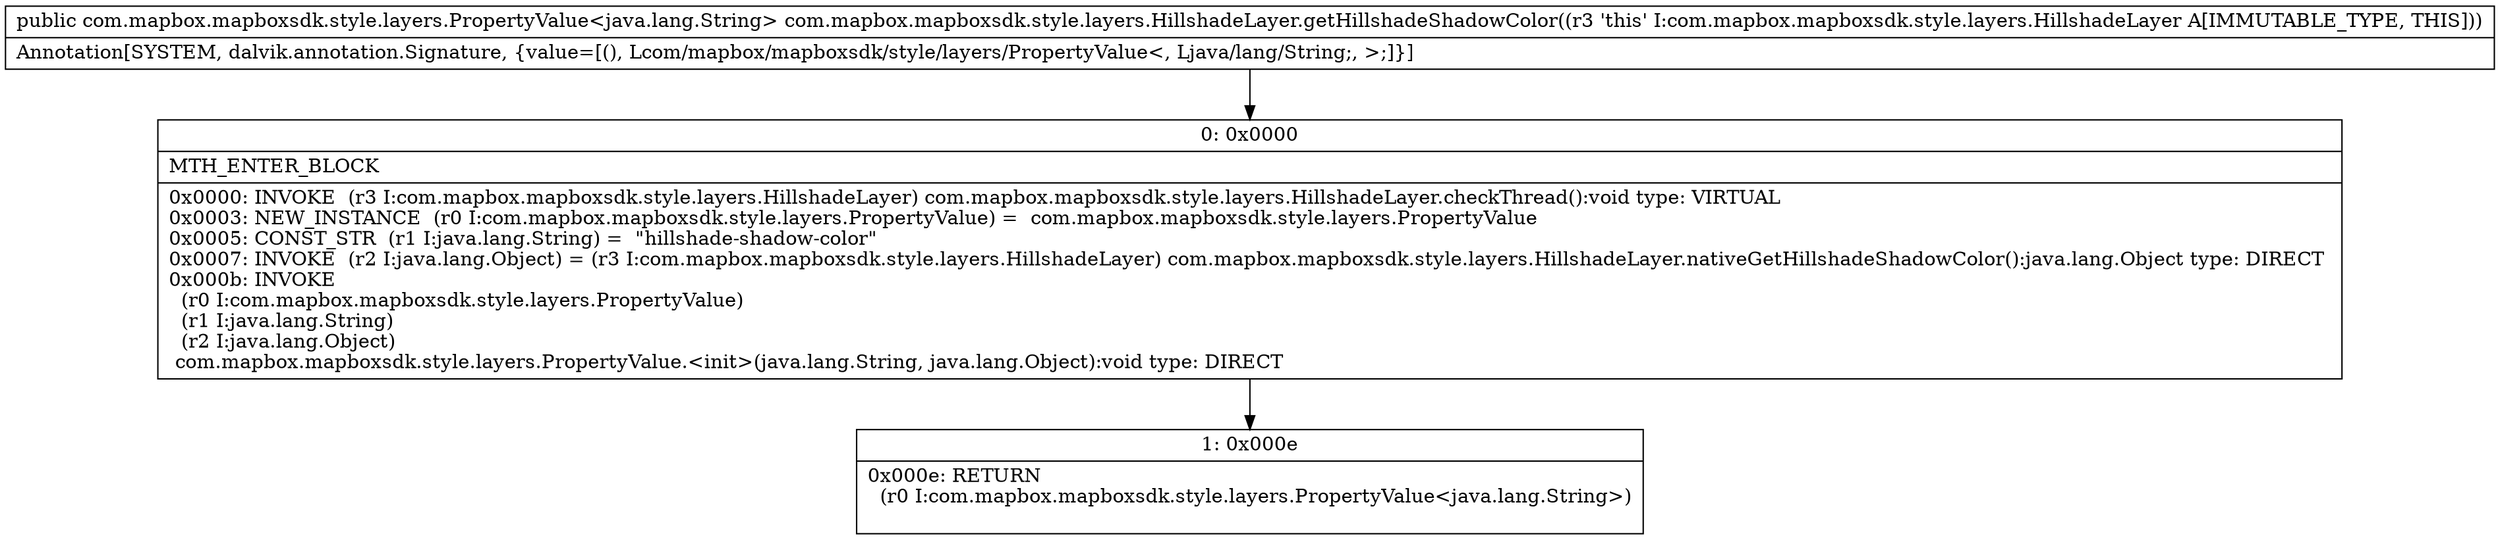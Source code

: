 digraph "CFG forcom.mapbox.mapboxsdk.style.layers.HillshadeLayer.getHillshadeShadowColor()Lcom\/mapbox\/mapboxsdk\/style\/layers\/PropertyValue;" {
Node_0 [shape=record,label="{0\:\ 0x0000|MTH_ENTER_BLOCK\l|0x0000: INVOKE  (r3 I:com.mapbox.mapboxsdk.style.layers.HillshadeLayer) com.mapbox.mapboxsdk.style.layers.HillshadeLayer.checkThread():void type: VIRTUAL \l0x0003: NEW_INSTANCE  (r0 I:com.mapbox.mapboxsdk.style.layers.PropertyValue) =  com.mapbox.mapboxsdk.style.layers.PropertyValue \l0x0005: CONST_STR  (r1 I:java.lang.String) =  \"hillshade\-shadow\-color\" \l0x0007: INVOKE  (r2 I:java.lang.Object) = (r3 I:com.mapbox.mapboxsdk.style.layers.HillshadeLayer) com.mapbox.mapboxsdk.style.layers.HillshadeLayer.nativeGetHillshadeShadowColor():java.lang.Object type: DIRECT \l0x000b: INVOKE  \l  (r0 I:com.mapbox.mapboxsdk.style.layers.PropertyValue)\l  (r1 I:java.lang.String)\l  (r2 I:java.lang.Object)\l com.mapbox.mapboxsdk.style.layers.PropertyValue.\<init\>(java.lang.String, java.lang.Object):void type: DIRECT \l}"];
Node_1 [shape=record,label="{1\:\ 0x000e|0x000e: RETURN  \l  (r0 I:com.mapbox.mapboxsdk.style.layers.PropertyValue\<java.lang.String\>)\l \l}"];
MethodNode[shape=record,label="{public com.mapbox.mapboxsdk.style.layers.PropertyValue\<java.lang.String\> com.mapbox.mapboxsdk.style.layers.HillshadeLayer.getHillshadeShadowColor((r3 'this' I:com.mapbox.mapboxsdk.style.layers.HillshadeLayer A[IMMUTABLE_TYPE, THIS]))  | Annotation[SYSTEM, dalvik.annotation.Signature, \{value=[(), Lcom\/mapbox\/mapboxsdk\/style\/layers\/PropertyValue\<, Ljava\/lang\/String;, \>;]\}]\l}"];
MethodNode -> Node_0;
Node_0 -> Node_1;
}

